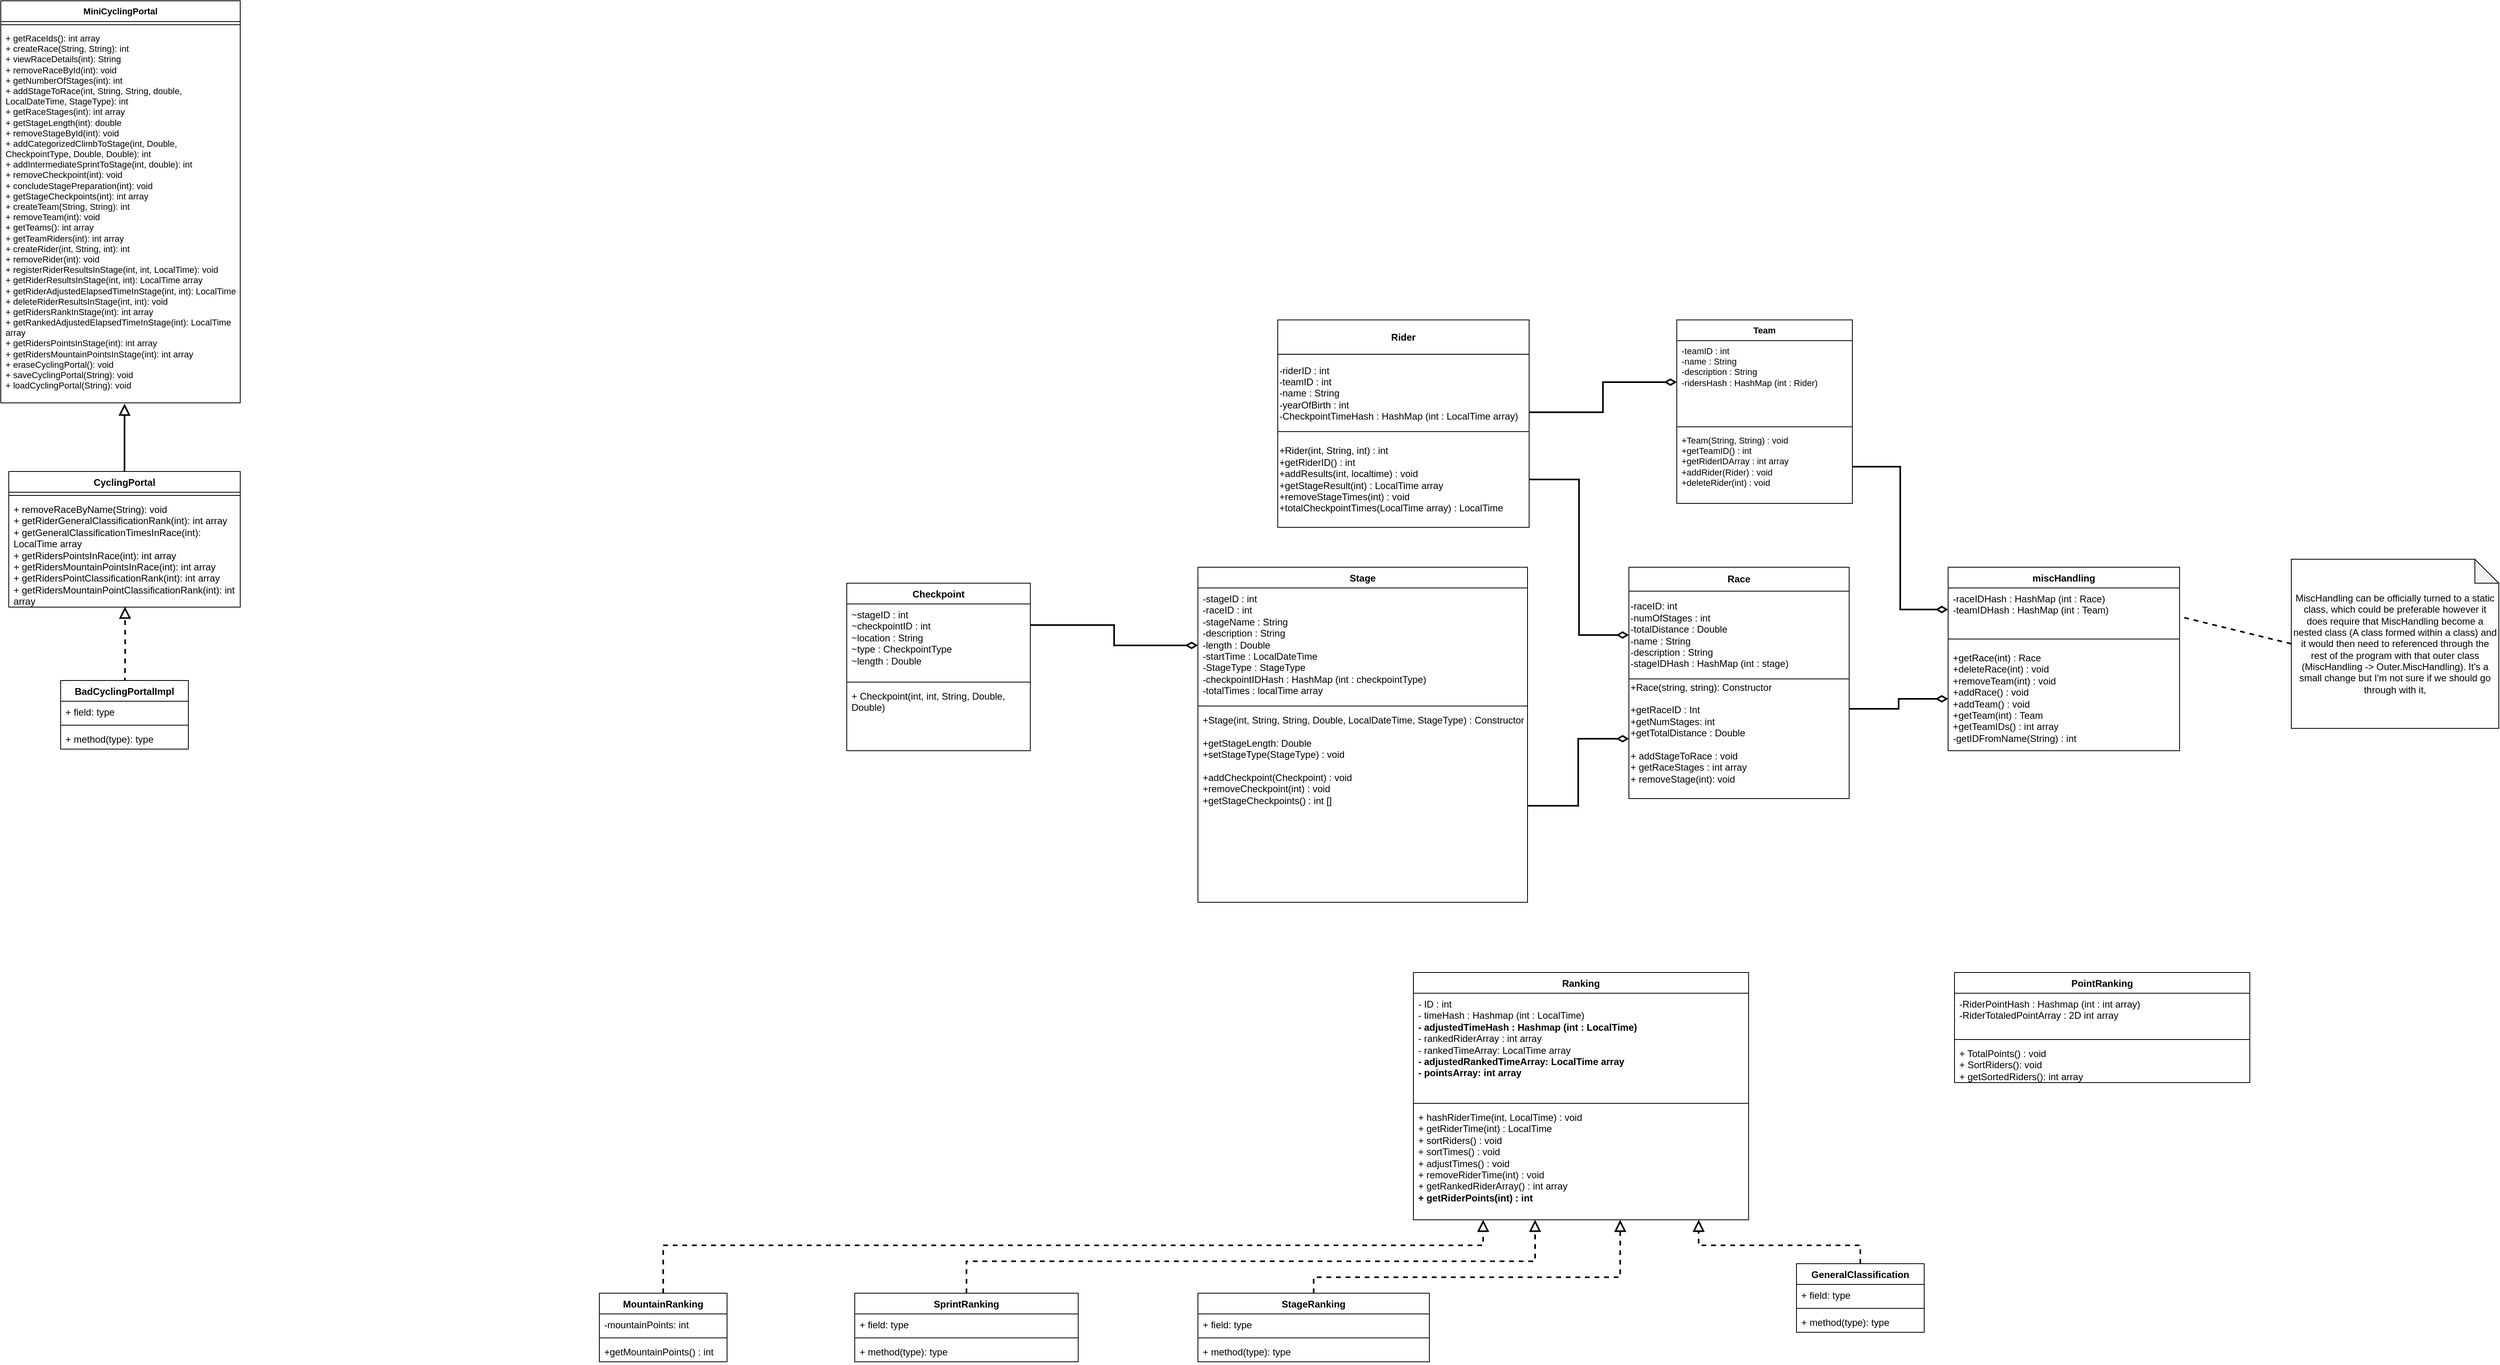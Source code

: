 <mxfile version="24.0.7" type="github">
  <diagram name="Page-1" id="q9JYpEjFwvB6e5CxQERE">
    <mxGraphModel dx="127" dy="1761" grid="1" gridSize="10" guides="1" tooltips="1" connect="1" arrows="1" fold="1" page="1" pageScale="1" pageWidth="827" pageHeight="1169" math="0" shadow="0">
      <root>
        <mxCell id="0" />
        <mxCell id="1" parent="0" />
        <mxCell id="rqDQW1-a-PWC5fzVs6pU-1" value="CyclingPortal" style="swimlane;fontStyle=1;align=center;verticalAlign=top;childLayout=stackLayout;horizontal=1;startSize=26;horizontalStack=0;resizeParent=1;resizeParentMax=0;resizeLast=0;collapsible=1;marginBottom=0;whiteSpace=wrap;html=1;" parent="1" vertex="1">
          <mxGeometry x="870" y="-120" width="290" height="170" as="geometry" />
        </mxCell>
        <mxCell id="rqDQW1-a-PWC5fzVs6pU-3" value="" style="line;strokeWidth=1;fillColor=none;align=left;verticalAlign=middle;spacingTop=-1;spacingLeft=3;spacingRight=3;rotatable=0;labelPosition=right;points=[];portConstraint=eastwest;strokeColor=inherit;" parent="rqDQW1-a-PWC5fzVs6pU-1" vertex="1">
          <mxGeometry y="26" width="290" height="8" as="geometry" />
        </mxCell>
        <mxCell id="rqDQW1-a-PWC5fzVs6pU-4" value="+ removeRaceByName(String): void&lt;br&gt;+ getRiderGeneralClassificationRank(int): int array&lt;br&gt;+ getGeneralClassificationTimesInRace(int): LocalTime array&lt;br&gt;+ getRidersPointsInRace(int): int array&lt;br&gt;+ getRidersMountainPointsInRace(int): int array&lt;br&gt;+ getRidersPointClassificationRank(int): int array&lt;br&gt;+ getRidersMountainPointClassificationRank(int): int array" style="text;strokeColor=none;fillColor=none;align=left;verticalAlign=top;spacingLeft=4;spacingRight=4;overflow=hidden;rotatable=0;points=[[0,0.5],[1,0.5]];portConstraint=eastwest;whiteSpace=wrap;html=1;" parent="rqDQW1-a-PWC5fzVs6pU-1" vertex="1">
          <mxGeometry y="34" width="290" height="136" as="geometry" />
        </mxCell>
        <mxCell id="rqDQW1-a-PWC5fzVs6pU-15" style="edgeStyle=orthogonalEdgeStyle;rounded=0;orthogonalLoop=1;jettySize=auto;html=1;strokeColor=default;strokeWidth=2;align=center;verticalAlign=middle;fontFamily=Helvetica;fontSize=11;fontColor=default;labelBackgroundColor=default;startSize=10;endArrow=block;endFill=0;endSize=10;dashed=1;entryX=0.502;entryY=0.996;entryDx=0;entryDy=0;entryPerimeter=0;exitX=0.409;exitY=-0.029;exitDx=0;exitDy=0;exitPerimeter=0;" parent="1" target="rqDQW1-a-PWC5fzVs6pU-4" edge="1">
          <mxGeometry relative="1" as="geometry">
            <mxPoint x="1000" y="96" as="targetPoint" />
            <mxPoint x="1015.44" y="144.506" as="sourcePoint" />
          </mxGeometry>
        </mxCell>
        <mxCell id="rqDQW1-a-PWC5fzVs6pU-9" value="BadCyclingPortalImpl" style="swimlane;fontStyle=1;align=center;verticalAlign=top;childLayout=stackLayout;horizontal=1;startSize=26;horizontalStack=0;resizeParent=1;resizeParentMax=0;resizeLast=0;collapsible=1;marginBottom=0;whiteSpace=wrap;html=1;" parent="1" vertex="1">
          <mxGeometry x="935" y="142" width="160" height="86" as="geometry" />
        </mxCell>
        <mxCell id="rqDQW1-a-PWC5fzVs6pU-10" value="+ field: type" style="text;strokeColor=none;fillColor=none;align=left;verticalAlign=top;spacingLeft=4;spacingRight=4;overflow=hidden;rotatable=0;points=[[0,0.5],[1,0.5]];portConstraint=eastwest;whiteSpace=wrap;html=1;" parent="rqDQW1-a-PWC5fzVs6pU-9" vertex="1">
          <mxGeometry y="26" width="160" height="26" as="geometry" />
        </mxCell>
        <mxCell id="rqDQW1-a-PWC5fzVs6pU-11" value="" style="line;strokeWidth=1;fillColor=none;align=left;verticalAlign=middle;spacingTop=-1;spacingLeft=3;spacingRight=3;rotatable=0;labelPosition=right;points=[];portConstraint=eastwest;strokeColor=inherit;" parent="rqDQW1-a-PWC5fzVs6pU-9" vertex="1">
          <mxGeometry y="52" width="160" height="8" as="geometry" />
        </mxCell>
        <mxCell id="rqDQW1-a-PWC5fzVs6pU-12" value="+ method(type): type" style="text;strokeColor=none;fillColor=none;align=left;verticalAlign=top;spacingLeft=4;spacingRight=4;overflow=hidden;rotatable=0;points=[[0,0.5],[1,0.5]];portConstraint=eastwest;whiteSpace=wrap;html=1;" parent="rqDQW1-a-PWC5fzVs6pU-9" vertex="1">
          <mxGeometry y="60" width="160" height="26" as="geometry" />
        </mxCell>
        <mxCell id="rqDQW1-a-PWC5fzVs6pU-17" value="MiniCyclingPortal" style="swimlane;fontStyle=1;align=center;verticalAlign=top;childLayout=stackLayout;horizontal=1;startSize=26;horizontalStack=0;resizeParent=1;resizeParentMax=0;resizeLast=0;collapsible=1;marginBottom=0;whiteSpace=wrap;html=1;fontFamily=Helvetica;fontSize=11;fontColor=default;labelBackgroundColor=default;" parent="1" vertex="1">
          <mxGeometry x="860" y="-710" width="300" height="504" as="geometry" />
        </mxCell>
        <mxCell id="rqDQW1-a-PWC5fzVs6pU-19" value="" style="line;strokeWidth=1;fillColor=none;align=left;verticalAlign=middle;spacingTop=-1;spacingLeft=3;spacingRight=3;rotatable=0;labelPosition=right;points=[];portConstraint=eastwest;strokeColor=inherit;fontFamily=Helvetica;fontSize=11;fontColor=default;labelBackgroundColor=default;" parent="rqDQW1-a-PWC5fzVs6pU-17" vertex="1">
          <mxGeometry y="26" width="300" height="8" as="geometry" />
        </mxCell>
        <mxCell id="rqDQW1-a-PWC5fzVs6pU-20" value="+ getRaceIds(): int array&lt;br&gt;+ createRace(String, String): int&lt;br&gt;+ viewRaceDetails(int): String&lt;br&gt;+ removeRaceById(int): void&lt;br&gt;+ getNumberOfStages(int): int&lt;br&gt;+ addStageToRace(int, String, String, double, LocalDateTime, StageType): int&lt;br&gt;+ getRaceStages(int): int array&lt;div&gt;+ getStageLength(int): double&lt;/div&gt;&lt;div&gt;+ removeStageById(int): void&lt;/div&gt;&lt;div&gt;+ addCategorizedClimbToStage(int, Double, CheckpointType, Double, Double): int&lt;/div&gt;&lt;div&gt;+ addIntermediateSprintToStage(int, double): int&lt;/div&gt;&lt;div&gt;+ removeCheckpoint(int): void&lt;/div&gt;&lt;div&gt;+ concludeStagePreparation(int): void&lt;/div&gt;&lt;div&gt;+ getStageCheckpoints(int): int array&lt;/div&gt;&lt;div&gt;+ createTeam(String, String): int&lt;/div&gt;&lt;div&gt;+ removeTeam(int): void&lt;/div&gt;&lt;div&gt;+ getTeams(): int array&lt;/div&gt;&lt;div&gt;+ getTeamRiders(int): int array&lt;/div&gt;&lt;div&gt;+ createRider(int, String, int): int&lt;/div&gt;&lt;div&gt;+ removeRider(int): void&lt;/div&gt;&lt;div&gt;+ registerRiderResultsInStage(int, int, LocalTime): void&lt;/div&gt;&lt;div&gt;+ getRiderResultsInStage(int, int): LocalTime array&lt;/div&gt;&lt;div&gt;+ getRiderAdjustedElapsedTimeInStage(int, int): LocalTime&lt;/div&gt;&lt;div&gt;+ deleteRiderResultsInStage(int, int): void&lt;/div&gt;&lt;div&gt;+ getRidersRankInStage(int): int array&lt;/div&gt;&lt;div&gt;+ getRankedAdjustedElapsedTimeInStage(int): LocalTime array&lt;/div&gt;&lt;div&gt;+ getRidersPointsInStage(int): int array&lt;/div&gt;&lt;div&gt;+ getRidersMountainPointsInStage(int): int array&lt;/div&gt;&lt;div&gt;+ eraseCyclingPortal(): void&lt;/div&gt;&lt;div&gt;+ saveCyclingPortal(String): void&lt;/div&gt;&lt;div&gt;+ loadCyclingPortal(String): void&lt;/div&gt;&lt;div&gt;&lt;br&gt;&lt;/div&gt;" style="text;strokeColor=none;fillColor=none;align=left;verticalAlign=top;spacingLeft=4;spacingRight=4;overflow=hidden;rotatable=0;points=[[0,0.5],[1,0.5]];portConstraint=eastwest;whiteSpace=wrap;html=1;fontFamily=Helvetica;fontSize=11;fontColor=default;labelBackgroundColor=default;" parent="rqDQW1-a-PWC5fzVs6pU-17" vertex="1">
          <mxGeometry y="34" width="300" height="470" as="geometry" />
        </mxCell>
        <mxCell id="rqDQW1-a-PWC5fzVs6pU-23" style="edgeStyle=orthogonalEdgeStyle;rounded=0;orthogonalLoop=1;jettySize=auto;html=1;exitX=0.5;exitY=0;exitDx=0;exitDy=0;entryX=0.517;entryY=1.002;entryDx=0;entryDy=0;entryPerimeter=0;strokeColor=default;strokeWidth=2;align=center;verticalAlign=middle;fontFamily=Helvetica;fontSize=11;fontColor=default;labelBackgroundColor=default;startSize=10;endArrow=block;endFill=0;endSize=10;" parent="1" source="rqDQW1-a-PWC5fzVs6pU-1" target="rqDQW1-a-PWC5fzVs6pU-20" edge="1">
          <mxGeometry relative="1" as="geometry" />
        </mxCell>
        <mxCell id="tfRxmP2xf75DcZiXR_N0-1" value="miscHandling" style="swimlane;fontStyle=1;align=center;verticalAlign=top;childLayout=stackLayout;horizontal=1;startSize=26;horizontalStack=0;resizeParent=1;resizeParentMax=0;resizeLast=0;collapsible=1;marginBottom=0;whiteSpace=wrap;html=1;" parent="1" vertex="1">
          <mxGeometry x="3300" width="290" height="230" as="geometry" />
        </mxCell>
        <mxCell id="tfRxmP2xf75DcZiXR_N0-2" value="-raceIDHash : HashMap (int : Race)&lt;br&gt;-teamIDHash : HashMap (int : Team)" style="text;strokeColor=none;fillColor=none;align=left;verticalAlign=top;spacingLeft=4;spacingRight=4;overflow=hidden;rotatable=0;points=[[0,0.5],[1,0.5]];portConstraint=eastwest;whiteSpace=wrap;html=1;" parent="tfRxmP2xf75DcZiXR_N0-1" vertex="1">
          <mxGeometry y="26" width="290" height="54" as="geometry" />
        </mxCell>
        <mxCell id="tfRxmP2xf75DcZiXR_N0-3" value="" style="line;strokeWidth=1;fillColor=none;align=left;verticalAlign=middle;spacingTop=-1;spacingLeft=3;spacingRight=3;rotatable=0;labelPosition=right;points=[];portConstraint=eastwest;strokeColor=inherit;" parent="tfRxmP2xf75DcZiXR_N0-1" vertex="1">
          <mxGeometry y="80" width="290" height="20" as="geometry" />
        </mxCell>
        <mxCell id="tfRxmP2xf75DcZiXR_N0-4" value="&lt;div&gt;+getRace(int) : Race&lt;/div&gt;&lt;div&gt;+deleteRace(int) : void&lt;br&gt;&lt;/div&gt;+removeTeam(int) : void&lt;br&gt;+addRace() : void&lt;br&gt;+addTeam() : void&lt;div&gt;+getTeam(int) : Team&lt;br&gt;&lt;/div&gt;+getTeamIDs() : int array&lt;div&gt;-getIDFromName(String) : int&lt;br&gt;&lt;/div&gt;" style="text;strokeColor=none;fillColor=none;align=left;verticalAlign=top;spacingLeft=4;spacingRight=4;overflow=hidden;rotatable=0;points=[[0,0.5],[1,0.5]];portConstraint=eastwest;whiteSpace=wrap;html=1;" parent="tfRxmP2xf75DcZiXR_N0-1" vertex="1">
          <mxGeometry y="100" width="290" height="130" as="geometry" />
        </mxCell>
        <mxCell id="tfRxmP2xf75DcZiXR_N0-5" value="" style="group" parent="1" vertex="1" connectable="0">
          <mxGeometry x="2900" width="276" height="290" as="geometry" />
        </mxCell>
        <mxCell id="tfRxmP2xf75DcZiXR_N0-6" value="&lt;b&gt;Race&lt;/b&gt;" style="rounded=0;whiteSpace=wrap;html=1;" parent="tfRxmP2xf75DcZiXR_N0-5" vertex="1">
          <mxGeometry width="276.0" height="30" as="geometry" />
        </mxCell>
        <mxCell id="tfRxmP2xf75DcZiXR_N0-7" value="-raceID: int&lt;br&gt;&lt;div&gt;-numOfStages : int&lt;br&gt;&lt;/div&gt;&lt;div&gt;-totalDistance : Double&lt;br&gt;&lt;/div&gt;&lt;div&gt;-name : String&lt;br&gt;&lt;/div&gt;&lt;div&gt;-description : String&lt;br&gt;&lt;/div&gt;&lt;div&gt;-stageIDHash : HashMap (int : stage)&lt;br&gt;&lt;/div&gt;" style="rounded=0;whiteSpace=wrap;html=1;align=left;" parent="tfRxmP2xf75DcZiXR_N0-5" vertex="1">
          <mxGeometry y="30" width="276.0" height="110" as="geometry" />
        </mxCell>
        <mxCell id="tfRxmP2xf75DcZiXR_N0-8" value="&lt;div&gt;&lt;br&gt;&lt;/div&gt;+Race(string, string): Constructor&lt;div&gt;&lt;br&gt;&lt;div align=&quot;left&quot;&gt;+getRaceID : Int &lt;br&gt;&lt;/div&gt;&lt;div align=&quot;left&quot;&gt;+getNumStages: int&lt;/div&gt;&lt;div align=&quot;left&quot;&gt;+getTotalDistance : Double&lt;br&gt;&lt;/div&gt;&lt;div align=&quot;left&quot;&gt;&lt;br&gt;&lt;/div&gt;&lt;div&gt;+ addStageToRace : void&lt;br&gt;&lt;/div&gt;&lt;div&gt;+ getRaceStages : int array&lt;/div&gt;&lt;div&gt;+ removeStage(int): void&lt;br&gt;&lt;/div&gt;&lt;div&gt;&lt;br&gt;&lt;/div&gt;&lt;div&gt;&lt;br&gt;&lt;/div&gt;&lt;/div&gt;" style="rounded=0;whiteSpace=wrap;html=1;align=left;" parent="tfRxmP2xf75DcZiXR_N0-5" vertex="1">
          <mxGeometry y="140" width="276" height="150" as="geometry" />
        </mxCell>
        <mxCell id="tfRxmP2xf75DcZiXR_N0-10" value="Stage" style="swimlane;fontStyle=1;align=center;verticalAlign=top;childLayout=stackLayout;horizontal=1;startSize=26;horizontalStack=0;resizeParent=1;resizeParentMax=0;resizeLast=0;collapsible=1;marginBottom=0;whiteSpace=wrap;html=1;" parent="1" vertex="1">
          <mxGeometry x="2360" width="413" height="420" as="geometry" />
        </mxCell>
        <mxCell id="tfRxmP2xf75DcZiXR_N0-11" value="&lt;div&gt;-stageID : int&lt;br&gt;&lt;/div&gt;&lt;div&gt;-raceID : int&lt;br&gt;&lt;/div&gt;&lt;div&gt;-stageName : String&lt;br&gt;&lt;/div&gt;&lt;div&gt;-description : String&lt;br&gt;&lt;/div&gt;&lt;div&gt;-length : Double&lt;br&gt;&lt;/div&gt;&lt;div&gt;-startTime : LocalDateTime&lt;br&gt;&lt;/div&gt;&lt;div&gt;-StageType : StageType&lt;br&gt;&lt;/div&gt;&lt;div&gt;-checkpointIDHash : HashMap (int : checkpointType)&lt;br&gt;&lt;/div&gt;-totalTimes : localTime array" style="text;strokeColor=none;fillColor=none;align=left;verticalAlign=top;spacingLeft=4;spacingRight=4;overflow=hidden;rotatable=0;points=[[0,0.5],[1,0.5]];portConstraint=eastwest;whiteSpace=wrap;html=1;" parent="tfRxmP2xf75DcZiXR_N0-10" vertex="1">
          <mxGeometry y="26" width="413" height="144" as="geometry" />
        </mxCell>
        <mxCell id="tfRxmP2xf75DcZiXR_N0-12" value="" style="line;strokeWidth=1;fillColor=none;align=left;verticalAlign=middle;spacingTop=-1;spacingLeft=3;spacingRight=3;rotatable=0;labelPosition=right;points=[];portConstraint=eastwest;strokeColor=inherit;" parent="tfRxmP2xf75DcZiXR_N0-10" vertex="1">
          <mxGeometry y="170" width="413" height="8" as="geometry" />
        </mxCell>
        <mxCell id="tfRxmP2xf75DcZiXR_N0-13" value="&lt;div&gt;+Stage(int, String, String, Double, LocalDateTime, StageType) : Constructor&lt;/div&gt;&lt;div&gt;&lt;br&gt;&lt;/div&gt;&lt;div&gt;+getStageLength: Double&lt;/div&gt;&lt;div&gt;+setStageType(StageType) : void&lt;br&gt;&lt;/div&gt;&lt;div&gt;&lt;br&gt;&lt;/div&gt;&lt;div&gt;+addCheckpoint(Checkpoint) : void&lt;/div&gt;&lt;div&gt;+removeCheckpoint(int) : void&lt;/div&gt;+getStageCheckpoints() : int []" style="text;strokeColor=none;fillColor=none;align=left;verticalAlign=top;spacingLeft=4;spacingRight=4;overflow=hidden;rotatable=0;points=[[0,0.5],[1,0.5]];portConstraint=eastwest;whiteSpace=wrap;html=1;" parent="tfRxmP2xf75DcZiXR_N0-10" vertex="1">
          <mxGeometry y="178" width="413" height="242" as="geometry" />
        </mxCell>
        <mxCell id="tfRxmP2xf75DcZiXR_N0-14" style="edgeStyle=orthogonalEdgeStyle;rounded=0;orthogonalLoop=1;jettySize=auto;html=1;exitX=1;exitY=0.5;exitDx=0;exitDy=0;entryX=0;entryY=0.5;entryDx=0;entryDy=0;strokeColor=default;strokeWidth=2;align=center;verticalAlign=middle;fontFamily=Helvetica;fontSize=11;fontColor=default;labelBackgroundColor=default;startSize=10;endArrow=diamondThin;endFill=0;endSize=10;" parent="1" source="tfRxmP2xf75DcZiXR_N0-13" target="tfRxmP2xf75DcZiXR_N0-8" edge="1">
          <mxGeometry relative="1" as="geometry" />
        </mxCell>
        <mxCell id="tfRxmP2xf75DcZiXR_N0-22" style="edgeStyle=orthogonalEdgeStyle;rounded=0;orthogonalLoop=1;jettySize=auto;html=1;exitX=1;exitY=0.25;exitDx=0;exitDy=0;entryX=0;entryY=0.5;entryDx=0;entryDy=0;strokeColor=default;strokeWidth=2;align=center;verticalAlign=middle;fontFamily=Helvetica;fontSize=11;fontColor=default;labelBackgroundColor=default;startSize=10;endArrow=diamondThin;endFill=0;endSize=10;" parent="1" source="tfRxmP2xf75DcZiXR_N0-24" target="tfRxmP2xf75DcZiXR_N0-11" edge="1">
          <mxGeometry relative="1" as="geometry">
            <mxPoint x="2157" y="52.5" as="sourcePoint" />
          </mxGeometry>
        </mxCell>
        <mxCell id="tfRxmP2xf75DcZiXR_N0-24" value="Checkpoint" style="swimlane;fontStyle=1;align=center;verticalAlign=top;childLayout=stackLayout;horizontal=1;startSize=26;horizontalStack=0;resizeParent=1;resizeParentMax=0;resizeLast=0;collapsible=1;marginBottom=0;whiteSpace=wrap;html=1;" parent="1" vertex="1">
          <mxGeometry x="1920" y="20" width="230" height="210" as="geometry" />
        </mxCell>
        <mxCell id="tfRxmP2xf75DcZiXR_N0-25" value="&lt;div&gt;~stageID : int&lt;br&gt;&lt;/div&gt;&lt;div&gt;~checkpointID : int&lt;br&gt;&lt;/div&gt;&lt;div&gt;~location : String&lt;br&gt;&lt;/div&gt;&lt;div&gt;~type : CheckpointType&lt;br&gt;&lt;/div&gt;&lt;div&gt;~length : Double&lt;br&gt;&lt;/div&gt;" style="text;strokeColor=none;fillColor=none;align=left;verticalAlign=top;spacingLeft=4;spacingRight=4;overflow=hidden;rotatable=0;points=[[0,0.5],[1,0.5]];portConstraint=eastwest;whiteSpace=wrap;html=1;" parent="tfRxmP2xf75DcZiXR_N0-24" vertex="1">
          <mxGeometry y="26" width="230" height="94" as="geometry" />
        </mxCell>
        <mxCell id="tfRxmP2xf75DcZiXR_N0-26" value="" style="line;strokeWidth=1;fillColor=none;align=left;verticalAlign=middle;spacingTop=-1;spacingLeft=3;spacingRight=3;rotatable=0;labelPosition=right;points=[];portConstraint=eastwest;strokeColor=inherit;" parent="tfRxmP2xf75DcZiXR_N0-24" vertex="1">
          <mxGeometry y="120" width="230" height="8" as="geometry" />
        </mxCell>
        <mxCell id="tfRxmP2xf75DcZiXR_N0-27" value="+ Checkpoint(int, int, String, Double, Double)" style="text;strokeColor=none;fillColor=none;align=left;verticalAlign=top;spacingLeft=4;spacingRight=4;overflow=hidden;rotatable=0;points=[[0,0.5],[1,0.5]];portConstraint=eastwest;whiteSpace=wrap;html=1;" parent="tfRxmP2xf75DcZiXR_N0-24" vertex="1">
          <mxGeometry y="128" width="230" height="82" as="geometry" />
        </mxCell>
        <mxCell id="tfRxmP2xf75DcZiXR_N0-30" value="" style="group" parent="1" vertex="1" connectable="0">
          <mxGeometry x="2460" y="-310" width="315" height="260" as="geometry" />
        </mxCell>
        <mxCell id="tfRxmP2xf75DcZiXR_N0-31" value="&lt;b&gt;Rider&lt;/b&gt;" style="rounded=0;whiteSpace=wrap;html=1;" parent="tfRxmP2xf75DcZiXR_N0-30" vertex="1">
          <mxGeometry width="315" height="43.125" as="geometry" />
        </mxCell>
        <mxCell id="tfRxmP2xf75DcZiXR_N0-32" value="-riderID : int&lt;div&gt;-teamID : int&lt;/div&gt;&lt;div&gt;-name : String&lt;/div&gt;&lt;div&gt;-yearOfBirth : int&lt;br&gt;&lt;/div&gt;-CheckpointTimeHash : HashMap (int : LocalTime array) " style="rounded=0;whiteSpace=wrap;html=1;align=left;" parent="tfRxmP2xf75DcZiXR_N0-30" vertex="1">
          <mxGeometry y="43.13" width="315" height="96.88" as="geometry" />
        </mxCell>
        <mxCell id="tfRxmP2xf75DcZiXR_N0-33" value="&lt;div align=&quot;left&quot;&gt;+Rider(int, String, int) : int&lt;br&gt;&lt;/div&gt;&lt;div align=&quot;left&quot;&gt;+getRiderID() : int&lt;/div&gt;+addResults(int, localtime) : void&lt;br&gt;+getStageResult(int) : LocalTime array&lt;br&gt;&lt;div&gt;+removeStageTimes(int) : void&lt;/div&gt;&lt;div&gt;+totalCheckpointTimes(LocalTime array) : LocalTime&lt;/div&gt;" style="rounded=0;whiteSpace=wrap;html=1;align=left;" parent="tfRxmP2xf75DcZiXR_N0-30" vertex="1">
          <mxGeometry y="140" width="315" height="120" as="geometry" />
        </mxCell>
        <mxCell id="tfRxmP2xf75DcZiXR_N0-35" value="Team" style="swimlane;fontStyle=1;align=center;verticalAlign=top;childLayout=stackLayout;horizontal=1;startSize=26;horizontalStack=0;resizeParent=1;resizeParentMax=0;resizeLast=0;collapsible=1;marginBottom=0;whiteSpace=wrap;html=1;fontFamily=Helvetica;fontSize=11;fontColor=default;labelBackgroundColor=default;" parent="1" vertex="1">
          <mxGeometry x="2960" y="-310" width="220" height="230" as="geometry" />
        </mxCell>
        <mxCell id="tfRxmP2xf75DcZiXR_N0-36" value="-teamID : int&lt;br&gt;-name : String&lt;br&gt;-description : String&lt;br&gt;-ridersHash : HashMap (int : Rider)&lt;br&gt;&lt;div&gt;&lt;br&gt;&lt;/div&gt;" style="text;strokeColor=none;fillColor=none;align=left;verticalAlign=top;spacingLeft=4;spacingRight=4;overflow=hidden;rotatable=0;points=[[0,0.5],[1,0.5]];portConstraint=eastwest;whiteSpace=wrap;html=1;fontFamily=Helvetica;fontSize=11;fontColor=default;labelBackgroundColor=default;" parent="tfRxmP2xf75DcZiXR_N0-35" vertex="1">
          <mxGeometry y="26" width="220" height="104" as="geometry" />
        </mxCell>
        <mxCell id="tfRxmP2xf75DcZiXR_N0-37" value="" style="line;strokeWidth=1;fillColor=none;align=left;verticalAlign=middle;spacingTop=-1;spacingLeft=3;spacingRight=3;rotatable=0;labelPosition=right;points=[];portConstraint=eastwest;strokeColor=inherit;fontFamily=Helvetica;fontSize=11;fontColor=default;labelBackgroundColor=default;" parent="tfRxmP2xf75DcZiXR_N0-35" vertex="1">
          <mxGeometry y="130" width="220" height="8" as="geometry" />
        </mxCell>
        <mxCell id="tfRxmP2xf75DcZiXR_N0-38" value="+Team(String, String) : void&lt;div&gt;+getTeamID() : int&lt;br&gt;+getRiderIDArray : int array&lt;br&gt;+addRider(Rider) : void&lt;br&gt;+deleteRider(int) : void&lt;div&gt;&lt;br&gt;&lt;/div&gt;&lt;/div&gt;" style="text;strokeColor=none;fillColor=none;align=left;verticalAlign=top;spacingLeft=4;spacingRight=4;overflow=hidden;rotatable=0;points=[[0,0.5],[1,0.5]];portConstraint=eastwest;whiteSpace=wrap;html=1;fontFamily=Helvetica;fontSize=11;fontColor=default;labelBackgroundColor=default;" parent="tfRxmP2xf75DcZiXR_N0-35" vertex="1">
          <mxGeometry y="138" width="220" height="92" as="geometry" />
        </mxCell>
        <mxCell id="tfRxmP2xf75DcZiXR_N0-39" style="edgeStyle=orthogonalEdgeStyle;rounded=0;orthogonalLoop=1;jettySize=auto;html=1;exitX=1;exitY=0.75;exitDx=0;exitDy=0;entryX=0;entryY=0.5;entryDx=0;entryDy=0;strokeColor=default;strokeWidth=2;align=center;verticalAlign=middle;fontFamily=Helvetica;fontSize=11;fontColor=default;labelBackgroundColor=default;startSize=10;endArrow=diamondThin;endFill=0;endSize=10;" parent="1" source="tfRxmP2xf75DcZiXR_N0-32" target="tfRxmP2xf75DcZiXR_N0-36" edge="1">
          <mxGeometry relative="1" as="geometry" />
        </mxCell>
        <mxCell id="tfRxmP2xf75DcZiXR_N0-42" style="edgeStyle=orthogonalEdgeStyle;rounded=0;orthogonalLoop=1;jettySize=auto;html=1;exitX=1;exitY=0.25;exitDx=0;exitDy=0;entryX=0;entryY=0.5;entryDx=0;entryDy=0;strokeColor=default;strokeWidth=2;align=center;verticalAlign=middle;fontFamily=Helvetica;fontSize=11;fontColor=default;labelBackgroundColor=default;startSize=10;endArrow=diamondThin;endFill=0;endSize=10;" parent="1" source="tfRxmP2xf75DcZiXR_N0-8" target="tfRxmP2xf75DcZiXR_N0-4" edge="1">
          <mxGeometry relative="1" as="geometry" />
        </mxCell>
        <mxCell id="tfRxmP2xf75DcZiXR_N0-43" style="edgeStyle=orthogonalEdgeStyle;rounded=0;orthogonalLoop=1;jettySize=auto;html=1;exitX=1;exitY=0.5;exitDx=0;exitDy=0;strokeColor=default;strokeWidth=2;align=center;verticalAlign=middle;fontFamily=Helvetica;fontSize=11;fontColor=default;labelBackgroundColor=default;startSize=10;endArrow=diamondThin;endFill=0;endSize=10;entryX=0;entryY=0.5;entryDx=0;entryDy=0;" parent="1" source="tfRxmP2xf75DcZiXR_N0-33" target="tfRxmP2xf75DcZiXR_N0-7" edge="1">
          <mxGeometry relative="1" as="geometry">
            <mxPoint x="2870.0" y="60" as="targetPoint" />
          </mxGeometry>
        </mxCell>
        <mxCell id="tfRxmP2xf75DcZiXR_N0-44" style="edgeStyle=orthogonalEdgeStyle;rounded=0;orthogonalLoop=1;jettySize=auto;html=1;exitX=1;exitY=0.5;exitDx=0;exitDy=0;entryX=0;entryY=0.5;entryDx=0;entryDy=0;strokeColor=default;strokeWidth=2;align=center;verticalAlign=middle;fontFamily=Helvetica;fontSize=11;fontColor=default;labelBackgroundColor=default;startSize=10;endArrow=diamondThin;endFill=0;endSize=10;" parent="1" source="tfRxmP2xf75DcZiXR_N0-38" target="tfRxmP2xf75DcZiXR_N0-2" edge="1">
          <mxGeometry relative="1" as="geometry" />
        </mxCell>
        <mxCell id="tfRxmP2xf75DcZiXR_N0-45" value="Ranking" style="swimlane;fontStyle=1;align=center;verticalAlign=top;childLayout=stackLayout;horizontal=1;startSize=26;horizontalStack=0;resizeParent=1;resizeParentMax=0;resizeLast=0;collapsible=1;marginBottom=0;whiteSpace=wrap;html=1;" parent="1" vertex="1">
          <mxGeometry x="2630" y="508" width="420" height="310" as="geometry" />
        </mxCell>
        <mxCell id="tfRxmP2xf75DcZiXR_N0-46" value="- ID : int&lt;br&gt;- timeHash : Hashmap (int : LocalTime)&lt;div&gt;&lt;b&gt;- adjustedTimeHash : Hashmap (int : LocalTime)&lt;/b&gt;&lt;br&gt;&lt;div&gt;- rankedRiderArray : int array&lt;/div&gt;&lt;div&gt;- rankedTimeArray: LocalTime array&lt;/div&gt;&lt;/div&gt;&lt;div&gt;&lt;b&gt;- adjustedRankedTimeArray: LocalTime array&lt;/b&gt;&lt;/div&gt;&lt;div&gt;&lt;b&gt;- pointsArray: int array&lt;/b&gt;&lt;/div&gt;" style="text;strokeColor=none;fillColor=none;align=left;verticalAlign=top;spacingLeft=4;spacingRight=4;overflow=hidden;rotatable=0;points=[[0,0.5],[1,0.5]];portConstraint=eastwest;whiteSpace=wrap;html=1;" parent="tfRxmP2xf75DcZiXR_N0-45" vertex="1">
          <mxGeometry y="26" width="420" height="134" as="geometry" />
        </mxCell>
        <mxCell id="tfRxmP2xf75DcZiXR_N0-47" value="" style="line;strokeWidth=1;fillColor=none;align=left;verticalAlign=middle;spacingTop=-1;spacingLeft=3;spacingRight=3;rotatable=0;labelPosition=right;points=[];portConstraint=eastwest;strokeColor=inherit;" parent="tfRxmP2xf75DcZiXR_N0-45" vertex="1">
          <mxGeometry y="160" width="420" height="8" as="geometry" />
        </mxCell>
        <mxCell id="tfRxmP2xf75DcZiXR_N0-48" value="+ hashRiderTime(int, LocalTime) : void&lt;br&gt;&lt;div&gt;+ getRiderTime(int) : LocalTime&lt;/div&gt;&lt;div&gt;+ sortRiders() : void&lt;/div&gt;&lt;div&gt;+ sortTimes() : void&lt;br&gt;&lt;/div&gt;&lt;div&gt;+ adjustTimes() : void&lt;/div&gt;&lt;div&gt;+ removeRiderTime(int) : void&lt;/div&gt;&lt;div&gt;+ getRankedRiderArray() : int array&lt;/div&gt;&lt;div&gt;&lt;b&gt;+ getRiderPoints(int) : int&lt;/b&gt;&lt;/div&gt;" style="text;strokeColor=none;fillColor=none;align=left;verticalAlign=top;spacingLeft=4;spacingRight=4;overflow=hidden;rotatable=0;points=[[0,0.5],[1,0.5]];portConstraint=eastwest;whiteSpace=wrap;html=1;" parent="tfRxmP2xf75DcZiXR_N0-45" vertex="1">
          <mxGeometry y="168" width="420" height="142" as="geometry" />
        </mxCell>
        <mxCell id="tfRxmP2xf75DcZiXR_N0-49" value="MountainRanking" style="swimlane;fontStyle=1;align=center;verticalAlign=top;childLayout=stackLayout;horizontal=1;startSize=26;horizontalStack=0;resizeParent=1;resizeParentMax=0;resizeLast=0;collapsible=1;marginBottom=0;whiteSpace=wrap;html=1;" parent="1" vertex="1">
          <mxGeometry x="1610" y="910" width="160" height="86" as="geometry" />
        </mxCell>
        <mxCell id="tfRxmP2xf75DcZiXR_N0-50" value="-mountainPoints: int" style="text;strokeColor=none;fillColor=none;align=left;verticalAlign=top;spacingLeft=4;spacingRight=4;overflow=hidden;rotatable=0;points=[[0,0.5],[1,0.5]];portConstraint=eastwest;whiteSpace=wrap;html=1;" parent="tfRxmP2xf75DcZiXR_N0-49" vertex="1">
          <mxGeometry y="26" width="160" height="26" as="geometry" />
        </mxCell>
        <mxCell id="tfRxmP2xf75DcZiXR_N0-51" value="" style="line;strokeWidth=1;fillColor=none;align=left;verticalAlign=middle;spacingTop=-1;spacingLeft=3;spacingRight=3;rotatable=0;labelPosition=right;points=[];portConstraint=eastwest;strokeColor=inherit;" parent="tfRxmP2xf75DcZiXR_N0-49" vertex="1">
          <mxGeometry y="52" width="160" height="8" as="geometry" />
        </mxCell>
        <mxCell id="tfRxmP2xf75DcZiXR_N0-52" value="+getMountainPoints() : int" style="text;strokeColor=none;fillColor=none;align=left;verticalAlign=top;spacingLeft=4;spacingRight=4;overflow=hidden;rotatable=0;points=[[0,0.5],[1,0.5]];portConstraint=eastwest;whiteSpace=wrap;html=1;" parent="tfRxmP2xf75DcZiXR_N0-49" vertex="1">
          <mxGeometry y="60" width="160" height="26" as="geometry" />
        </mxCell>
        <mxCell id="tfRxmP2xf75DcZiXR_N0-53" value="SprintRanking" style="swimlane;fontStyle=1;align=center;verticalAlign=top;childLayout=stackLayout;horizontal=1;startSize=26;horizontalStack=0;resizeParent=1;resizeParentMax=0;resizeLast=0;collapsible=1;marginBottom=0;whiteSpace=wrap;html=1;" parent="1" vertex="1">
          <mxGeometry x="1930" y="910" width="280" height="86" as="geometry" />
        </mxCell>
        <mxCell id="tfRxmP2xf75DcZiXR_N0-54" value="+ field: type" style="text;strokeColor=none;fillColor=none;align=left;verticalAlign=top;spacingLeft=4;spacingRight=4;overflow=hidden;rotatable=0;points=[[0,0.5],[1,0.5]];portConstraint=eastwest;whiteSpace=wrap;html=1;" parent="tfRxmP2xf75DcZiXR_N0-53" vertex="1">
          <mxGeometry y="26" width="280" height="26" as="geometry" />
        </mxCell>
        <mxCell id="tfRxmP2xf75DcZiXR_N0-55" value="" style="line;strokeWidth=1;fillColor=none;align=left;verticalAlign=middle;spacingTop=-1;spacingLeft=3;spacingRight=3;rotatable=0;labelPosition=right;points=[];portConstraint=eastwest;strokeColor=inherit;" parent="tfRxmP2xf75DcZiXR_N0-53" vertex="1">
          <mxGeometry y="52" width="280" height="8" as="geometry" />
        </mxCell>
        <mxCell id="tfRxmP2xf75DcZiXR_N0-56" value="+ method(type): type" style="text;strokeColor=none;fillColor=none;align=left;verticalAlign=top;spacingLeft=4;spacingRight=4;overflow=hidden;rotatable=0;points=[[0,0.5],[1,0.5]];portConstraint=eastwest;whiteSpace=wrap;html=1;" parent="tfRxmP2xf75DcZiXR_N0-53" vertex="1">
          <mxGeometry y="60" width="280" height="26" as="geometry" />
        </mxCell>
        <mxCell id="tfRxmP2xf75DcZiXR_N0-57" value="&lt;div&gt;StageRanking&lt;/div&gt;&lt;div&gt;&lt;br&gt;&lt;/div&gt;" style="swimlane;fontStyle=1;align=center;verticalAlign=top;childLayout=stackLayout;horizontal=1;startSize=26;horizontalStack=0;resizeParent=1;resizeParentMax=0;resizeLast=0;collapsible=1;marginBottom=0;whiteSpace=wrap;html=1;" parent="1" vertex="1">
          <mxGeometry x="2360" y="910" width="290" height="86" as="geometry" />
        </mxCell>
        <mxCell id="tfRxmP2xf75DcZiXR_N0-58" value="+ field: type" style="text;strokeColor=none;fillColor=none;align=left;verticalAlign=top;spacingLeft=4;spacingRight=4;overflow=hidden;rotatable=0;points=[[0,0.5],[1,0.5]];portConstraint=eastwest;whiteSpace=wrap;html=1;" parent="tfRxmP2xf75DcZiXR_N0-57" vertex="1">
          <mxGeometry y="26" width="290" height="26" as="geometry" />
        </mxCell>
        <mxCell id="tfRxmP2xf75DcZiXR_N0-59" value="" style="line;strokeWidth=1;fillColor=none;align=left;verticalAlign=middle;spacingTop=-1;spacingLeft=3;spacingRight=3;rotatable=0;labelPosition=right;points=[];portConstraint=eastwest;strokeColor=inherit;" parent="tfRxmP2xf75DcZiXR_N0-57" vertex="1">
          <mxGeometry y="52" width="290" height="8" as="geometry" />
        </mxCell>
        <mxCell id="tfRxmP2xf75DcZiXR_N0-60" value="+ method(type): type" style="text;strokeColor=none;fillColor=none;align=left;verticalAlign=top;spacingLeft=4;spacingRight=4;overflow=hidden;rotatable=0;points=[[0,0.5],[1,0.5]];portConstraint=eastwest;whiteSpace=wrap;html=1;" parent="tfRxmP2xf75DcZiXR_N0-57" vertex="1">
          <mxGeometry y="60" width="290" height="26" as="geometry" />
        </mxCell>
        <mxCell id="tfRxmP2xf75DcZiXR_N0-61" value="GeneralClassification" style="swimlane;fontStyle=1;align=center;verticalAlign=top;childLayout=stackLayout;horizontal=1;startSize=26;horizontalStack=0;resizeParent=1;resizeParentMax=0;resizeLast=0;collapsible=1;marginBottom=0;whiteSpace=wrap;html=1;" parent="1" vertex="1">
          <mxGeometry x="3110" y="873" width="160" height="86" as="geometry" />
        </mxCell>
        <mxCell id="tfRxmP2xf75DcZiXR_N0-62" value="+ field: type" style="text;strokeColor=none;fillColor=none;align=left;verticalAlign=top;spacingLeft=4;spacingRight=4;overflow=hidden;rotatable=0;points=[[0,0.5],[1,0.5]];portConstraint=eastwest;whiteSpace=wrap;html=1;" parent="tfRxmP2xf75DcZiXR_N0-61" vertex="1">
          <mxGeometry y="26" width="160" height="26" as="geometry" />
        </mxCell>
        <mxCell id="tfRxmP2xf75DcZiXR_N0-63" value="" style="line;strokeWidth=1;fillColor=none;align=left;verticalAlign=middle;spacingTop=-1;spacingLeft=3;spacingRight=3;rotatable=0;labelPosition=right;points=[];portConstraint=eastwest;strokeColor=inherit;" parent="tfRxmP2xf75DcZiXR_N0-61" vertex="1">
          <mxGeometry y="52" width="160" height="8" as="geometry" />
        </mxCell>
        <mxCell id="tfRxmP2xf75DcZiXR_N0-64" value="+ method(type): type" style="text;strokeColor=none;fillColor=none;align=left;verticalAlign=top;spacingLeft=4;spacingRight=4;overflow=hidden;rotatable=0;points=[[0,0.5],[1,0.5]];portConstraint=eastwest;whiteSpace=wrap;html=1;" parent="tfRxmP2xf75DcZiXR_N0-61" vertex="1">
          <mxGeometry y="60" width="160" height="26" as="geometry" />
        </mxCell>
        <mxCell id="tfRxmP2xf75DcZiXR_N0-72" style="edgeStyle=orthogonalEdgeStyle;rounded=0;orthogonalLoop=1;jettySize=auto;html=1;exitX=0.5;exitY=0;exitDx=0;exitDy=0;entryX=0.617;entryY=1;entryDx=0;entryDy=0;entryPerimeter=0;strokeColor=default;strokeWidth=2;align=center;verticalAlign=middle;fontFamily=Helvetica;fontSize=11;fontColor=default;labelBackgroundColor=default;startSize=10;endArrow=block;endFill=0;endSize=10;dashed=1;" parent="1" source="tfRxmP2xf75DcZiXR_N0-57" target="tfRxmP2xf75DcZiXR_N0-48" edge="1">
          <mxGeometry relative="1" as="geometry">
            <Array as="points">
              <mxPoint x="2505" y="890" />
              <mxPoint x="2889" y="890" />
            </Array>
          </mxGeometry>
        </mxCell>
        <mxCell id="tfRxmP2xf75DcZiXR_N0-73" style="edgeStyle=orthogonalEdgeStyle;rounded=0;orthogonalLoop=1;jettySize=auto;html=1;exitX=0.5;exitY=0;exitDx=0;exitDy=0;entryX=0.363;entryY=1;entryDx=0;entryDy=0;entryPerimeter=0;strokeColor=default;strokeWidth=2;align=center;verticalAlign=middle;fontFamily=Helvetica;fontSize=11;fontColor=default;labelBackgroundColor=default;startSize=10;endArrow=block;endFill=0;endSize=10;dashed=1;" parent="1" source="tfRxmP2xf75DcZiXR_N0-53" target="tfRxmP2xf75DcZiXR_N0-48" edge="1">
          <mxGeometry relative="1" as="geometry">
            <Array as="points">
              <mxPoint x="2070" y="870" />
              <mxPoint x="2783" y="870" />
            </Array>
          </mxGeometry>
        </mxCell>
        <mxCell id="tfRxmP2xf75DcZiXR_N0-74" style="edgeStyle=orthogonalEdgeStyle;rounded=0;orthogonalLoop=1;jettySize=auto;html=1;exitX=0.5;exitY=0;exitDx=0;exitDy=0;entryX=0.851;entryY=1;entryDx=0;entryDy=0;entryPerimeter=0;strokeColor=default;strokeWidth=2;align=center;verticalAlign=middle;fontFamily=Helvetica;fontSize=11;fontColor=default;labelBackgroundColor=default;startSize=10;endArrow=block;endFill=0;endSize=10;dashed=1;" parent="1" source="tfRxmP2xf75DcZiXR_N0-61" target="tfRxmP2xf75DcZiXR_N0-48" edge="1">
          <mxGeometry relative="1" as="geometry">
            <Array as="points">
              <mxPoint x="3190" y="850" />
              <mxPoint x="2987" y="850" />
            </Array>
          </mxGeometry>
        </mxCell>
        <mxCell id="tfRxmP2xf75DcZiXR_N0-75" style="edgeStyle=orthogonalEdgeStyle;rounded=0;orthogonalLoop=1;jettySize=auto;html=1;exitX=0.5;exitY=0;exitDx=0;exitDy=0;entryX=0.208;entryY=1;entryDx=0;entryDy=0;entryPerimeter=0;strokeColor=default;strokeWidth=2;align=center;verticalAlign=middle;fontFamily=Helvetica;fontSize=11;fontColor=default;labelBackgroundColor=default;startSize=10;endArrow=block;endFill=0;endSize=10;dashed=1;" parent="1" source="tfRxmP2xf75DcZiXR_N0-49" target="tfRxmP2xf75DcZiXR_N0-48" edge="1">
          <mxGeometry relative="1" as="geometry">
            <Array as="points">
              <mxPoint x="1690" y="850" />
              <mxPoint x="2717" y="850" />
            </Array>
          </mxGeometry>
        </mxCell>
        <mxCell id="tfRxmP2xf75DcZiXR_N0-76" value="PointRanking" style="swimlane;fontStyle=1;align=center;verticalAlign=top;childLayout=stackLayout;horizontal=1;startSize=26;horizontalStack=0;resizeParent=1;resizeParentMax=0;resizeLast=0;collapsible=1;marginBottom=0;whiteSpace=wrap;html=1;" parent="1" vertex="1">
          <mxGeometry x="3308" y="508" width="370" height="138" as="geometry" />
        </mxCell>
        <mxCell id="tfRxmP2xf75DcZiXR_N0-77" value="-RiderPointHash : Hashmap (int : int array)&lt;div&gt;&lt;div&gt;-RiderTotaledPointArray : 2D int array&lt;/div&gt;&lt;/div&gt;" style="text;strokeColor=none;fillColor=none;align=left;verticalAlign=top;spacingLeft=4;spacingRight=4;overflow=hidden;rotatable=0;points=[[0,0.5],[1,0.5]];portConstraint=eastwest;whiteSpace=wrap;html=1;" parent="tfRxmP2xf75DcZiXR_N0-76" vertex="1">
          <mxGeometry y="26" width="370" height="54" as="geometry" />
        </mxCell>
        <mxCell id="tfRxmP2xf75DcZiXR_N0-78" value="" style="line;strokeWidth=1;fillColor=none;align=left;verticalAlign=middle;spacingTop=-1;spacingLeft=3;spacingRight=3;rotatable=0;labelPosition=right;points=[];portConstraint=eastwest;strokeColor=inherit;" parent="tfRxmP2xf75DcZiXR_N0-76" vertex="1">
          <mxGeometry y="80" width="370" height="8" as="geometry" />
        </mxCell>
        <mxCell id="tfRxmP2xf75DcZiXR_N0-79" value="+ TotalPoints() : void&lt;div&gt;+ SortRiders(): void&lt;/div&gt;&lt;div&gt;+ getSortedRiders(): int array&lt;/div&gt;" style="text;strokeColor=none;fillColor=none;align=left;verticalAlign=top;spacingLeft=4;spacingRight=4;overflow=hidden;rotatable=0;points=[[0,0.5],[1,0.5]];portConstraint=eastwest;whiteSpace=wrap;html=1;" parent="tfRxmP2xf75DcZiXR_N0-76" vertex="1">
          <mxGeometry y="88" width="370" height="50" as="geometry" />
        </mxCell>
        <mxCell id="mWGUqCNX3oqDIndH8GYK-1" value="MiscHandling can be officially turned to a static class, which could be preferable however it does require that MiscHandling become a nested class (A class formed within a class) and it would then need to referenced through the rest of the program with that outer class (MiscHandling -&amp;gt; Outer.MiscHandling). It&#39;s a small change but I&#39;m not sure if we should go through with it," style="shape=note;whiteSpace=wrap;html=1;backgroundOutline=1;darkOpacity=0.05;" vertex="1" parent="1">
          <mxGeometry x="3730" y="-10" width="260" height="212" as="geometry" />
        </mxCell>
        <mxCell id="mWGUqCNX3oqDIndH8GYK-3" style="rounded=0;orthogonalLoop=1;jettySize=auto;html=1;exitX=0;exitY=0.5;exitDx=0;exitDy=0;exitPerimeter=0;entryX=1.01;entryY=0.676;entryDx=0;entryDy=0;entryPerimeter=0;strokeColor=default;strokeWidth=2;align=center;verticalAlign=middle;fontFamily=Helvetica;fontSize=11;fontColor=default;labelBackgroundColor=default;startSize=10;endArrow=none;endFill=0;endSize=10;dashed=1;" edge="1" parent="1" source="mWGUqCNX3oqDIndH8GYK-1" target="tfRxmP2xf75DcZiXR_N0-2">
          <mxGeometry relative="1" as="geometry" />
        </mxCell>
      </root>
    </mxGraphModel>
  </diagram>
</mxfile>
